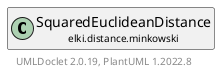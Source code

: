 @startuml
    remove .*\.(Instance|Par|Parameterizer|Factory)$
    set namespaceSeparator none
    hide empty fields
    hide empty methods

    class "<size:14>SquaredEuclideanDistance.Par\n<size:10>elki.distance.minkowski" as elki.distance.minkowski.SquaredEuclideanDistance.Par [[SquaredEuclideanDistance.Par.html]] {
        +make(): SquaredEuclideanDistance
    }

    interface "<size:14>Parameterizer\n<size:10>elki.utilities.optionhandling" as elki.utilities.optionhandling.Parameterizer [[../../utilities/optionhandling/Parameterizer.html]] {
        {abstract} +make(): Object
    }
    class "<size:14>SquaredEuclideanDistance\n<size:10>elki.distance.minkowski" as elki.distance.minkowski.SquaredEuclideanDistance [[SquaredEuclideanDistance.html]]

    elki.utilities.optionhandling.Parameterizer <|.. elki.distance.minkowski.SquaredEuclideanDistance.Par
    elki.distance.minkowski.SquaredEuclideanDistance +-- elki.distance.minkowski.SquaredEuclideanDistance.Par

    center footer UMLDoclet 2.0.19, PlantUML 1.2022.8
@enduml
